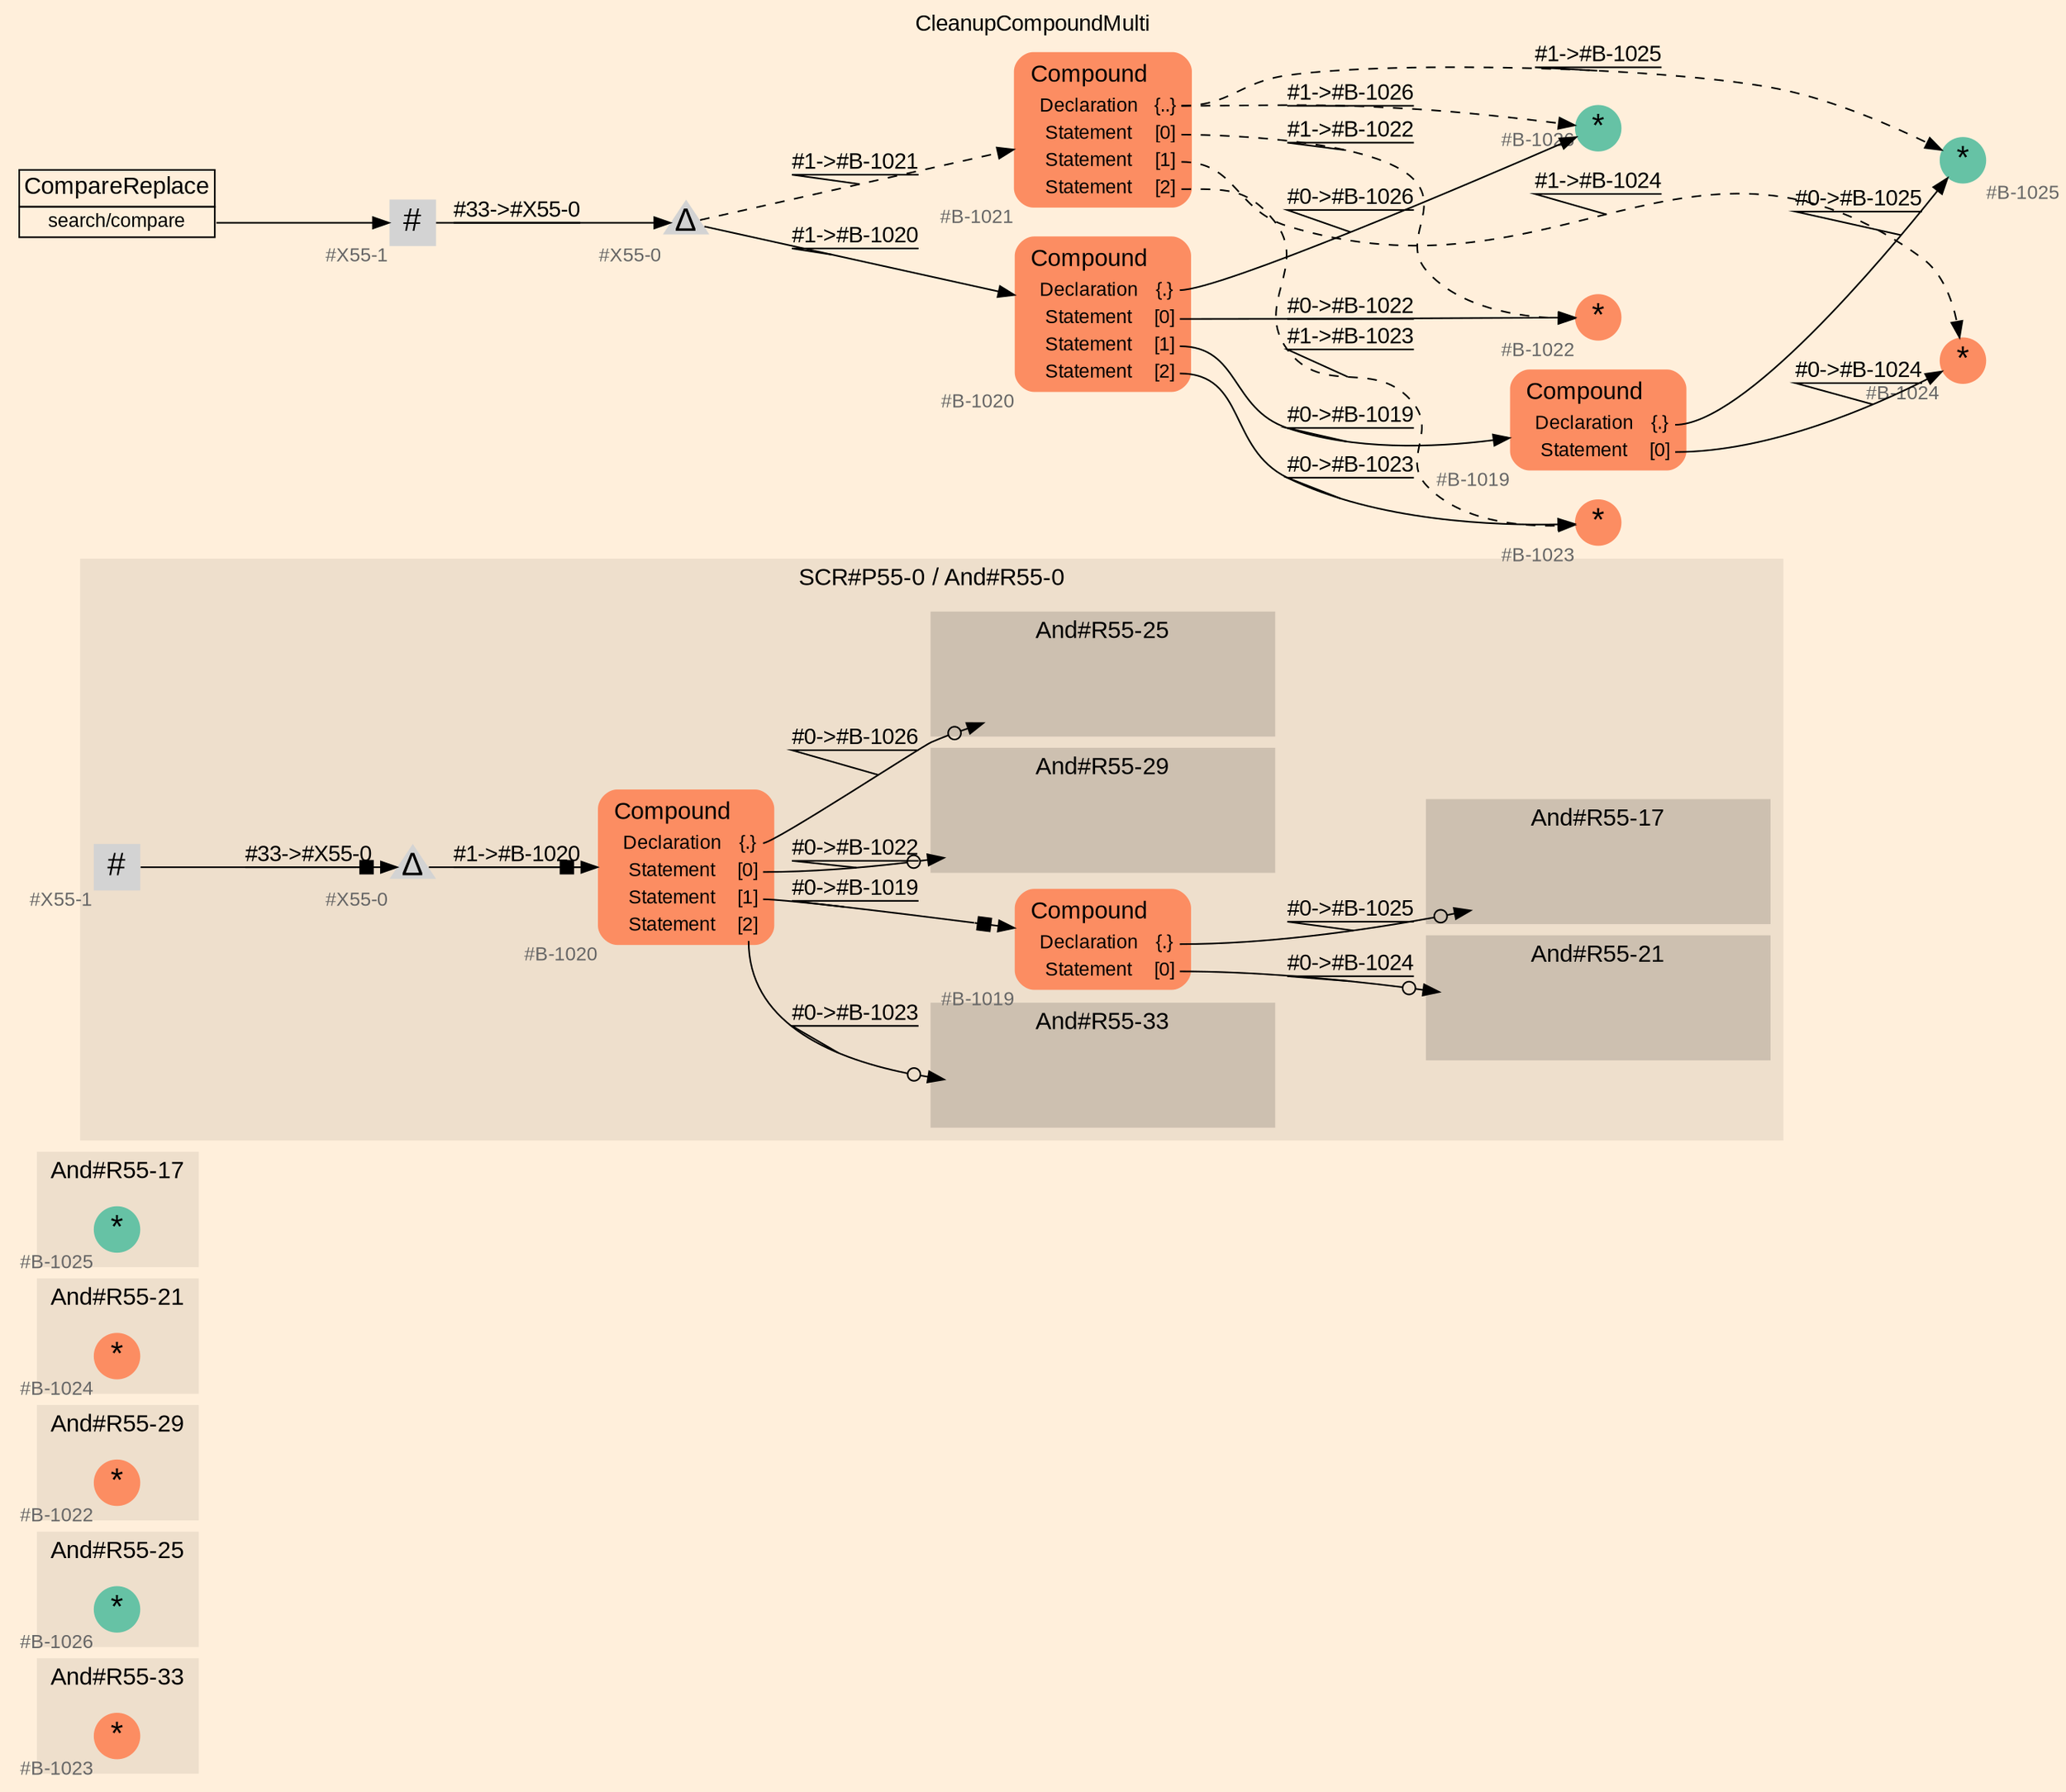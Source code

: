 digraph "CleanupCompoundMulti" {
label = "CleanupCompoundMulti"
labelloc = t
graph [
    rankdir = "LR"
    ranksep = 0.3
    bgcolor = antiquewhite1
    color = black
    fontcolor = black
    fontname = "Arial"
];
node [
    fontname = "Arial"
];
edge [
    fontname = "Arial"
];

// -------------------- figure And#R55-33 --------------------
// -------- region And#R55-33 ----------
subgraph "clusterAnd#R55-33" {
    label = "And#R55-33"
    style = "filled"
    color = antiquewhite2
    fontsize = "15"
    // -------- block And#R55-33/#B-1023 ----------
    "And#R55-33/#B-1023" [
        fillcolor = "/set28/2"
        xlabel = "#B-1023"
        fontsize = "12"
        fontcolor = grey40
        shape = "circle"
        label = <<FONT COLOR="black" POINT-SIZE="20">*</FONT>>
        style = "filled"
        penwidth = 0.0
        fixedsize = true
        width = 0.4
        height = 0.4
    ];
    
}


// -------------------- figure And#R55-25 --------------------
// -------- region And#R55-25 ----------
subgraph "clusterAnd#R55-25" {
    label = "And#R55-25"
    style = "filled"
    color = antiquewhite2
    fontsize = "15"
    // -------- block And#R55-25/#B-1026 ----------
    "And#R55-25/#B-1026" [
        fillcolor = "/set28/1"
        xlabel = "#B-1026"
        fontsize = "12"
        fontcolor = grey40
        shape = "circle"
        label = <<FONT COLOR="black" POINT-SIZE="20">*</FONT>>
        style = "filled"
        penwidth = 0.0
        fixedsize = true
        width = 0.4
        height = 0.4
    ];
    
}


// -------------------- figure And#R55-29 --------------------
// -------- region And#R55-29 ----------
subgraph "clusterAnd#R55-29" {
    label = "And#R55-29"
    style = "filled"
    color = antiquewhite2
    fontsize = "15"
    // -------- block And#R55-29/#B-1022 ----------
    "And#R55-29/#B-1022" [
        fillcolor = "/set28/2"
        xlabel = "#B-1022"
        fontsize = "12"
        fontcolor = grey40
        shape = "circle"
        label = <<FONT COLOR="black" POINT-SIZE="20">*</FONT>>
        style = "filled"
        penwidth = 0.0
        fixedsize = true
        width = 0.4
        height = 0.4
    ];
    
}


// -------------------- figure And#R55-21 --------------------
// -------- region And#R55-21 ----------
subgraph "clusterAnd#R55-21" {
    label = "And#R55-21"
    style = "filled"
    color = antiquewhite2
    fontsize = "15"
    // -------- block And#R55-21/#B-1024 ----------
    "And#R55-21/#B-1024" [
        fillcolor = "/set28/2"
        xlabel = "#B-1024"
        fontsize = "12"
        fontcolor = grey40
        shape = "circle"
        label = <<FONT COLOR="black" POINT-SIZE="20">*</FONT>>
        style = "filled"
        penwidth = 0.0
        fixedsize = true
        width = 0.4
        height = 0.4
    ];
    
}


// -------------------- figure And#R55-17 --------------------
// -------- region And#R55-17 ----------
subgraph "clusterAnd#R55-17" {
    label = "And#R55-17"
    style = "filled"
    color = antiquewhite2
    fontsize = "15"
    // -------- block And#R55-17/#B-1025 ----------
    "And#R55-17/#B-1025" [
        fillcolor = "/set28/1"
        xlabel = "#B-1025"
        fontsize = "12"
        fontcolor = grey40
        shape = "circle"
        label = <<FONT COLOR="black" POINT-SIZE="20">*</FONT>>
        style = "filled"
        penwidth = 0.0
        fixedsize = true
        width = 0.4
        height = 0.4
    ];
    
}


// -------------------- figure And#R55-0 --------------------
// -------- region And#R55-0 ----------
subgraph "clusterAnd#R55-0" {
    label = "SCR#P55-0 / And#R55-0"
    style = "filled"
    color = antiquewhite2
    fontsize = "15"
    // -------- block And#R55-0/#B-1019 ----------
    "And#R55-0/#B-1019" [
        fillcolor = "/set28/2"
        xlabel = "#B-1019"
        fontsize = "12"
        fontcolor = grey40
        shape = "plaintext"
        label = <<TABLE BORDER="0" CELLBORDER="0" CELLSPACING="0">
         <TR><TD><FONT COLOR="black" POINT-SIZE="15">Compound</FONT></TD></TR>
         <TR><TD><FONT COLOR="black" POINT-SIZE="12">Declaration</FONT></TD><TD PORT="port0"><FONT COLOR="black" POINT-SIZE="12">{.}</FONT></TD></TR>
         <TR><TD><FONT COLOR="black" POINT-SIZE="12">Statement</FONT></TD><TD PORT="port1"><FONT COLOR="black" POINT-SIZE="12">[0]</FONT></TD></TR>
        </TABLE>>
        style = "rounded,filled"
    ];
    
    // -------- block And#R55-0/#B-1020 ----------
    "And#R55-0/#B-1020" [
        fillcolor = "/set28/2"
        xlabel = "#B-1020"
        fontsize = "12"
        fontcolor = grey40
        shape = "plaintext"
        label = <<TABLE BORDER="0" CELLBORDER="0" CELLSPACING="0">
         <TR><TD><FONT COLOR="black" POINT-SIZE="15">Compound</FONT></TD></TR>
         <TR><TD><FONT COLOR="black" POINT-SIZE="12">Declaration</FONT></TD><TD PORT="port0"><FONT COLOR="black" POINT-SIZE="12">{.}</FONT></TD></TR>
         <TR><TD><FONT COLOR="black" POINT-SIZE="12">Statement</FONT></TD><TD PORT="port1"><FONT COLOR="black" POINT-SIZE="12">[0]</FONT></TD></TR>
         <TR><TD><FONT COLOR="black" POINT-SIZE="12">Statement</FONT></TD><TD PORT="port2"><FONT COLOR="black" POINT-SIZE="12">[1]</FONT></TD></TR>
         <TR><TD><FONT COLOR="black" POINT-SIZE="12">Statement</FONT></TD><TD PORT="port3"><FONT COLOR="black" POINT-SIZE="12">[2]</FONT></TD></TR>
        </TABLE>>
        style = "rounded,filled"
    ];
    
    // -------- block And#R55-0/#X55-0 ----------
    "And#R55-0/#X55-0" [
        xlabel = "#X55-0"
        fontsize = "12"
        fontcolor = grey40
        shape = "triangle"
        label = <<FONT COLOR="black" POINT-SIZE="20">Δ</FONT>>
        style = "filled"
        penwidth = 0.0
        fixedsize = true
        width = 0.4
        height = 0.4
    ];
    
    // -------- block And#R55-0/#X55-1 ----------
    "And#R55-0/#X55-1" [
        xlabel = "#X55-1"
        fontsize = "12"
        fontcolor = grey40
        shape = "square"
        label = <<FONT COLOR="black" POINT-SIZE="20">#</FONT>>
        style = "filled"
        penwidth = 0.0
        fixedsize = true
        width = 0.4
        height = 0.4
    ];
    
    // -------- region And#R55-0/And#R55-17 ----------
    subgraph "clusterAnd#R55-0/And#R55-17" {
        label = "And#R55-17"
        style = "filled"
        color = antiquewhite3
        fontsize = "15"
        // -------- block And#R55-0/And#R55-17/#B-1025 ----------
        "And#R55-0/And#R55-17/#B-1025" [
            fillcolor = "/set28/1"
            xlabel = "#B-1025"
            fontsize = "12"
            fontcolor = grey40
            shape = "none"
            style = "invisible"
        ];
        
    }
    
    // -------- region And#R55-0/And#R55-21 ----------
    subgraph "clusterAnd#R55-0/And#R55-21" {
        label = "And#R55-21"
        style = "filled"
        color = antiquewhite3
        fontsize = "15"
        // -------- block And#R55-0/And#R55-21/#B-1024 ----------
        "And#R55-0/And#R55-21/#B-1024" [
            fillcolor = "/set28/2"
            xlabel = "#B-1024"
            fontsize = "12"
            fontcolor = grey40
            shape = "none"
            style = "invisible"
        ];
        
    }
    
    // -------- region And#R55-0/And#R55-29 ----------
    subgraph "clusterAnd#R55-0/And#R55-29" {
        label = "And#R55-29"
        style = "filled"
        color = antiquewhite3
        fontsize = "15"
        // -------- block And#R55-0/And#R55-29/#B-1022 ----------
        "And#R55-0/And#R55-29/#B-1022" [
            fillcolor = "/set28/2"
            xlabel = "#B-1022"
            fontsize = "12"
            fontcolor = grey40
            shape = "none"
            style = "invisible"
        ];
        
    }
    
    // -------- region And#R55-0/And#R55-25 ----------
    subgraph "clusterAnd#R55-0/And#R55-25" {
        label = "And#R55-25"
        style = "filled"
        color = antiquewhite3
        fontsize = "15"
        // -------- block And#R55-0/And#R55-25/#B-1026 ----------
        "And#R55-0/And#R55-25/#B-1026" [
            fillcolor = "/set28/1"
            xlabel = "#B-1026"
            fontsize = "12"
            fontcolor = grey40
            shape = "none"
            style = "invisible"
        ];
        
    }
    
    // -------- region And#R55-0/And#R55-33 ----------
    subgraph "clusterAnd#R55-0/And#R55-33" {
        label = "And#R55-33"
        style = "filled"
        color = antiquewhite3
        fontsize = "15"
        // -------- block And#R55-0/And#R55-33/#B-1023 ----------
        "And#R55-0/And#R55-33/#B-1023" [
            fillcolor = "/set28/2"
            xlabel = "#B-1023"
            fontsize = "12"
            fontcolor = grey40
            shape = "none"
            style = "invisible"
        ];
        
    }
    
}

"And#R55-0/#B-1019":port0 -> "And#R55-0/And#R55-17/#B-1025" [
    arrowhead="normalnoneodot"
    label = "#0-&gt;#B-1025"
    decorate = true
    color = black
    fontcolor = black
];

"And#R55-0/#B-1019":port1 -> "And#R55-0/And#R55-21/#B-1024" [
    arrowhead="normalnoneodot"
    label = "#0-&gt;#B-1024"
    decorate = true
    color = black
    fontcolor = black
];

"And#R55-0/#B-1020":port0 -> "And#R55-0/And#R55-25/#B-1026" [
    arrowhead="normalnoneodot"
    label = "#0-&gt;#B-1026"
    decorate = true
    color = black
    fontcolor = black
];

"And#R55-0/#B-1020":port1 -> "And#R55-0/And#R55-29/#B-1022" [
    arrowhead="normalnoneodot"
    label = "#0-&gt;#B-1022"
    decorate = true
    color = black
    fontcolor = black
];

"And#R55-0/#B-1020":port2 -> "And#R55-0/#B-1019" [
    arrowhead="normalnonebox"
    label = "#0-&gt;#B-1019"
    decorate = true
    color = black
    fontcolor = black
];

"And#R55-0/#B-1020":port3 -> "And#R55-0/And#R55-33/#B-1023" [
    arrowhead="normalnoneodot"
    label = "#0-&gt;#B-1023"
    decorate = true
    color = black
    fontcolor = black
];

"And#R55-0/#X55-0" -> "And#R55-0/#B-1020" [
    arrowhead="normalnonebox"
    label = "#1-&gt;#B-1020"
    decorate = true
    color = black
    fontcolor = black
];

"And#R55-0/#X55-1" -> "And#R55-0/#X55-0" [
    arrowhead="normalnonebox"
    label = "#33-&gt;#X55-0"
    decorate = true
    color = black
    fontcolor = black
];


// -------------------- transformation figure --------------------
// -------- block CR#X55-2 ----------
"CR#X55-2" [
    fillcolor = antiquewhite1
    fontsize = "12"
    fontcolor = grey40
    shape = "plaintext"
    label = <<TABLE BORDER="0" CELLBORDER="1" CELLSPACING="0">
     <TR><TD><FONT COLOR="black" POINT-SIZE="15">CompareReplace</FONT></TD></TR>
     <TR><TD PORT="port0"><FONT COLOR="black" POINT-SIZE="12">search/compare</FONT></TD></TR>
    </TABLE>>
    style = "filled"
    color = black
];

// -------- block #X55-1 ----------
"#X55-1" [
    xlabel = "#X55-1"
    fontsize = "12"
    fontcolor = grey40
    shape = "square"
    label = <<FONT COLOR="black" POINT-SIZE="20">#</FONT>>
    style = "filled"
    penwidth = 0.0
    fixedsize = true
    width = 0.4
    height = 0.4
];

// -------- block #X55-0 ----------
"#X55-0" [
    xlabel = "#X55-0"
    fontsize = "12"
    fontcolor = grey40
    shape = "triangle"
    label = <<FONT COLOR="black" POINT-SIZE="20">Δ</FONT>>
    style = "filled"
    penwidth = 0.0
    fixedsize = true
    width = 0.4
    height = 0.4
];

// -------- block #B-1020 ----------
"#B-1020" [
    fillcolor = "/set28/2"
    xlabel = "#B-1020"
    fontsize = "12"
    fontcolor = grey40
    shape = "plaintext"
    label = <<TABLE BORDER="0" CELLBORDER="0" CELLSPACING="0">
     <TR><TD><FONT COLOR="black" POINT-SIZE="15">Compound</FONT></TD></TR>
     <TR><TD><FONT COLOR="black" POINT-SIZE="12">Declaration</FONT></TD><TD PORT="port0"><FONT COLOR="black" POINT-SIZE="12">{.}</FONT></TD></TR>
     <TR><TD><FONT COLOR="black" POINT-SIZE="12">Statement</FONT></TD><TD PORT="port1"><FONT COLOR="black" POINT-SIZE="12">[0]</FONT></TD></TR>
     <TR><TD><FONT COLOR="black" POINT-SIZE="12">Statement</FONT></TD><TD PORT="port2"><FONT COLOR="black" POINT-SIZE="12">[1]</FONT></TD></TR>
     <TR><TD><FONT COLOR="black" POINT-SIZE="12">Statement</FONT></TD><TD PORT="port3"><FONT COLOR="black" POINT-SIZE="12">[2]</FONT></TD></TR>
    </TABLE>>
    style = "rounded,filled"
];

// -------- block #B-1026 ----------
"#B-1026" [
    fillcolor = "/set28/1"
    xlabel = "#B-1026"
    fontsize = "12"
    fontcolor = grey40
    shape = "circle"
    label = <<FONT COLOR="black" POINT-SIZE="20">*</FONT>>
    style = "filled"
    penwidth = 0.0
    fixedsize = true
    width = 0.4
    height = 0.4
];

// -------- block #B-1022 ----------
"#B-1022" [
    fillcolor = "/set28/2"
    xlabel = "#B-1022"
    fontsize = "12"
    fontcolor = grey40
    shape = "circle"
    label = <<FONT COLOR="black" POINT-SIZE="20">*</FONT>>
    style = "filled"
    penwidth = 0.0
    fixedsize = true
    width = 0.4
    height = 0.4
];

// -------- block #B-1019 ----------
"#B-1019" [
    fillcolor = "/set28/2"
    xlabel = "#B-1019"
    fontsize = "12"
    fontcolor = grey40
    shape = "plaintext"
    label = <<TABLE BORDER="0" CELLBORDER="0" CELLSPACING="0">
     <TR><TD><FONT COLOR="black" POINT-SIZE="15">Compound</FONT></TD></TR>
     <TR><TD><FONT COLOR="black" POINT-SIZE="12">Declaration</FONT></TD><TD PORT="port0"><FONT COLOR="black" POINT-SIZE="12">{.}</FONT></TD></TR>
     <TR><TD><FONT COLOR="black" POINT-SIZE="12">Statement</FONT></TD><TD PORT="port1"><FONT COLOR="black" POINT-SIZE="12">[0]</FONT></TD></TR>
    </TABLE>>
    style = "rounded,filled"
];

// -------- block #B-1025 ----------
"#B-1025" [
    fillcolor = "/set28/1"
    xlabel = "#B-1025"
    fontsize = "12"
    fontcolor = grey40
    shape = "circle"
    label = <<FONT COLOR="black" POINT-SIZE="20">*</FONT>>
    style = "filled"
    penwidth = 0.0
    fixedsize = true
    width = 0.4
    height = 0.4
];

// -------- block #B-1024 ----------
"#B-1024" [
    fillcolor = "/set28/2"
    xlabel = "#B-1024"
    fontsize = "12"
    fontcolor = grey40
    shape = "circle"
    label = <<FONT COLOR="black" POINT-SIZE="20">*</FONT>>
    style = "filled"
    penwidth = 0.0
    fixedsize = true
    width = 0.4
    height = 0.4
];

// -------- block #B-1023 ----------
"#B-1023" [
    fillcolor = "/set28/2"
    xlabel = "#B-1023"
    fontsize = "12"
    fontcolor = grey40
    shape = "circle"
    label = <<FONT COLOR="black" POINT-SIZE="20">*</FONT>>
    style = "filled"
    penwidth = 0.0
    fixedsize = true
    width = 0.4
    height = 0.4
];

// -------- block #B-1021 ----------
"#B-1021" [
    fillcolor = "/set28/2"
    xlabel = "#B-1021"
    fontsize = "12"
    fontcolor = grey40
    shape = "plaintext"
    label = <<TABLE BORDER="0" CELLBORDER="0" CELLSPACING="0">
     <TR><TD><FONT COLOR="black" POINT-SIZE="15">Compound</FONT></TD></TR>
     <TR><TD><FONT COLOR="black" POINT-SIZE="12">Declaration</FONT></TD><TD PORT="port0"><FONT COLOR="black" POINT-SIZE="12">{..}</FONT></TD></TR>
     <TR><TD><FONT COLOR="black" POINT-SIZE="12">Statement</FONT></TD><TD PORT="port1"><FONT COLOR="black" POINT-SIZE="12">[0]</FONT></TD></TR>
     <TR><TD><FONT COLOR="black" POINT-SIZE="12">Statement</FONT></TD><TD PORT="port2"><FONT COLOR="black" POINT-SIZE="12">[1]</FONT></TD></TR>
     <TR><TD><FONT COLOR="black" POINT-SIZE="12">Statement</FONT></TD><TD PORT="port3"><FONT COLOR="black" POINT-SIZE="12">[2]</FONT></TD></TR>
    </TABLE>>
    style = "rounded,filled"
];

"CR#X55-2":port0 -> "#X55-1" [
    label = ""
    decorate = true
    color = black
    fontcolor = black
];

"#X55-1" -> "#X55-0" [
    label = "#33-&gt;#X55-0"
    decorate = true
    color = black
    fontcolor = black
];

"#X55-0" -> "#B-1020" [
    label = "#1-&gt;#B-1020"
    decorate = true
    color = black
    fontcolor = black
];

"#X55-0" -> "#B-1021" [
    style="dashed"
    label = "#1-&gt;#B-1021"
    decorate = true
    color = black
    fontcolor = black
];

"#B-1020":port0 -> "#B-1026" [
    label = "#0-&gt;#B-1026"
    decorate = true
    color = black
    fontcolor = black
];

"#B-1020":port1 -> "#B-1022" [
    label = "#0-&gt;#B-1022"
    decorate = true
    color = black
    fontcolor = black
];

"#B-1020":port2 -> "#B-1019" [
    label = "#0-&gt;#B-1019"
    decorate = true
    color = black
    fontcolor = black
];

"#B-1020":port3 -> "#B-1023" [
    label = "#0-&gt;#B-1023"
    decorate = true
    color = black
    fontcolor = black
];

"#B-1019":port0 -> "#B-1025" [
    label = "#0-&gt;#B-1025"
    decorate = true
    color = black
    fontcolor = black
];

"#B-1019":port1 -> "#B-1024" [
    label = "#0-&gt;#B-1024"
    decorate = true
    color = black
    fontcolor = black
];

"#B-1021":port0 -> "#B-1025" [
    style="dashed"
    label = "#1-&gt;#B-1025"
    decorate = true
    color = black
    fontcolor = black
];

"#B-1021":port0 -> "#B-1026" [
    style="dashed"
    label = "#1-&gt;#B-1026"
    decorate = true
    color = black
    fontcolor = black
];

"#B-1021":port1 -> "#B-1022" [
    style="dashed"
    label = "#1-&gt;#B-1022"
    decorate = true
    color = black
    fontcolor = black
];

"#B-1021":port2 -> "#B-1024" [
    style="dashed"
    label = "#1-&gt;#B-1024"
    decorate = true
    color = black
    fontcolor = black
];

"#B-1021":port3 -> "#B-1023" [
    style="dashed"
    label = "#1-&gt;#B-1023"
    decorate = true
    color = black
    fontcolor = black
];


}
